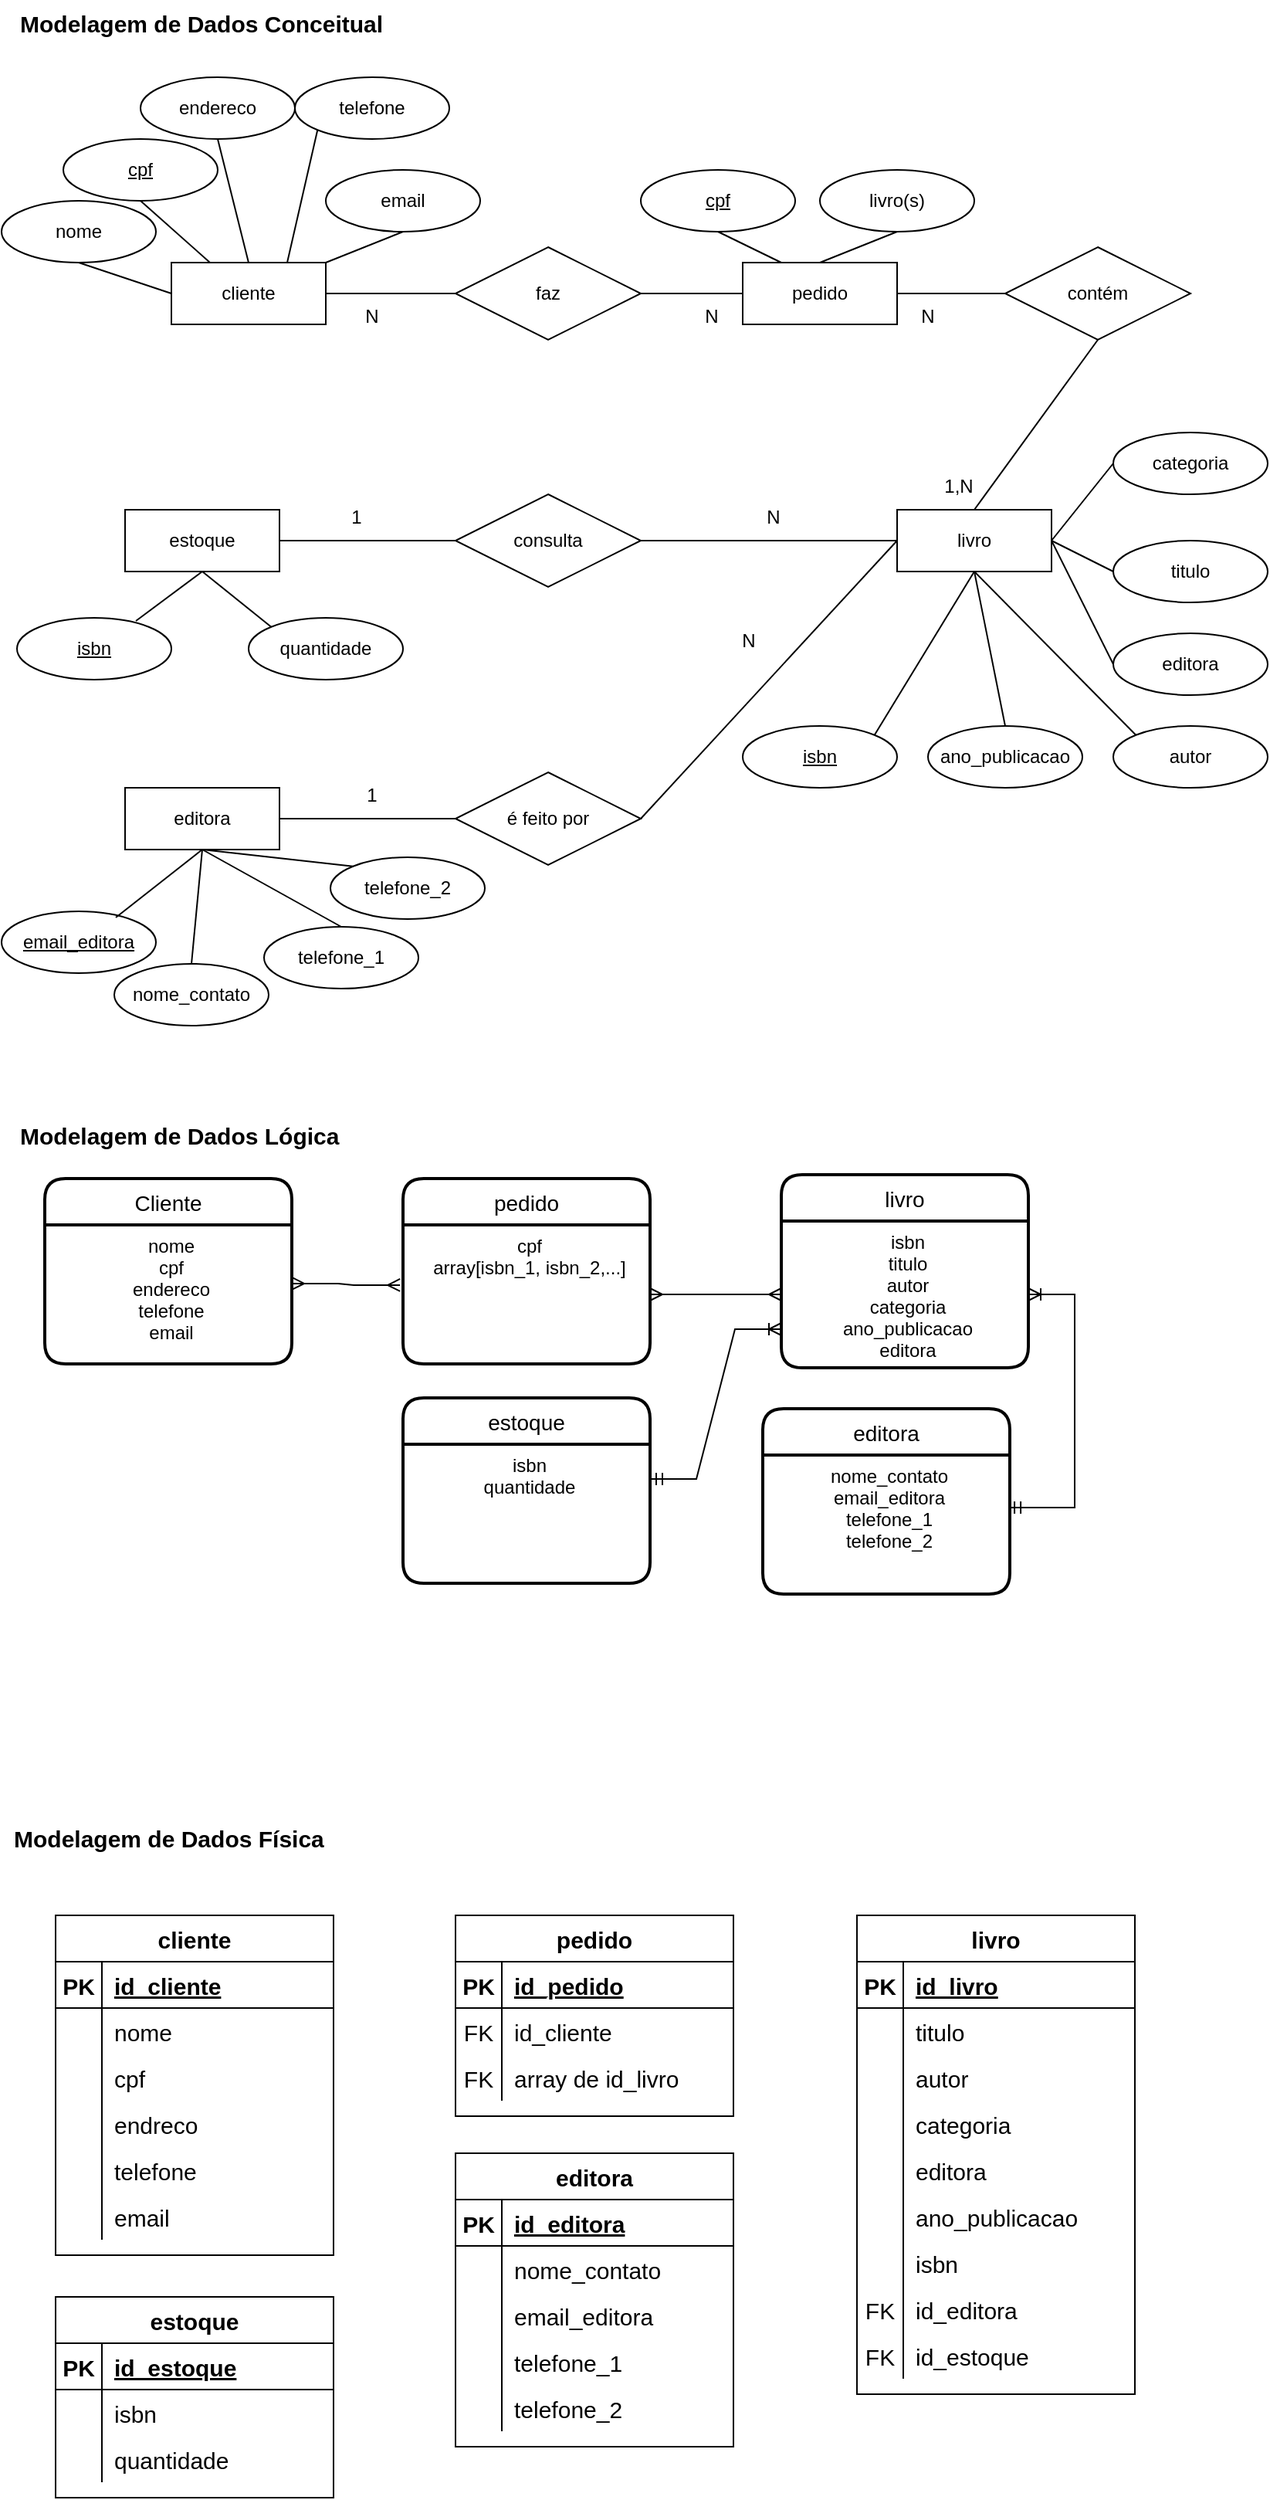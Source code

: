 <mxfile version="16.6.6" type="device"><diagram id="h06bZy61UN-wHUf8Xt-a" name="Page-1"><mxGraphModel dx="868" dy="482" grid="0" gridSize="10" guides="1" tooltips="1" connect="1" arrows="1" fold="1" page="1" pageScale="1" pageWidth="827" pageHeight="1169" math="0" shadow="0"><root><mxCell id="0"/><mxCell id="1" parent="0"/><mxCell id="WU6LB01lOsojj5QHwtBp-1" value="cliente" style="whiteSpace=wrap;html=1;align=center;" vertex="1" parent="1"><mxGeometry x="110" y="180" width="100" height="40" as="geometry"/></mxCell><mxCell id="WU6LB01lOsojj5QHwtBp-2" value="faz" style="shape=rhombus;perimeter=rhombusPerimeter;whiteSpace=wrap;html=1;align=center;" vertex="1" parent="1"><mxGeometry x="294" y="170" width="120" height="60" as="geometry"/></mxCell><mxCell id="WU6LB01lOsojj5QHwtBp-3" value="pedido" style="whiteSpace=wrap;html=1;align=center;" vertex="1" parent="1"><mxGeometry x="480" y="180" width="100" height="40" as="geometry"/></mxCell><mxCell id="WU6LB01lOsojj5QHwtBp-5" value="contém" style="shape=rhombus;perimeter=rhombusPerimeter;whiteSpace=wrap;html=1;align=center;" vertex="1" parent="1"><mxGeometry x="650" y="170" width="120" height="60" as="geometry"/></mxCell><mxCell id="WU6LB01lOsojj5QHwtBp-6" value="livro" style="whiteSpace=wrap;html=1;align=center;" vertex="1" parent="1"><mxGeometry x="580" y="340" width="100" height="40" as="geometry"/></mxCell><mxCell id="WU6LB01lOsojj5QHwtBp-7" value="consulta" style="shape=rhombus;perimeter=rhombusPerimeter;whiteSpace=wrap;html=1;align=center;" vertex="1" parent="1"><mxGeometry x="294" y="330" width="120" height="60" as="geometry"/></mxCell><mxCell id="WU6LB01lOsojj5QHwtBp-8" value="é feito por" style="shape=rhombus;perimeter=rhombusPerimeter;whiteSpace=wrap;html=1;align=center;" vertex="1" parent="1"><mxGeometry x="294" y="510" width="120" height="60" as="geometry"/></mxCell><mxCell id="WU6LB01lOsojj5QHwtBp-9" value="estoque" style="whiteSpace=wrap;html=1;align=center;" vertex="1" parent="1"><mxGeometry x="80" y="340" width="100" height="40" as="geometry"/></mxCell><mxCell id="WU6LB01lOsojj5QHwtBp-10" value="editora" style="whiteSpace=wrap;html=1;align=center;" vertex="1" parent="1"><mxGeometry x="80" y="520" width="100" height="40" as="geometry"/></mxCell><mxCell id="WU6LB01lOsojj5QHwtBp-11" value="" style="endArrow=none;html=1;rounded=0;entryX=0;entryY=0.5;entryDx=0;entryDy=0;exitX=1;exitY=0.5;exitDx=0;exitDy=0;" edge="1" parent="1" source="WU6LB01lOsojj5QHwtBp-1" target="WU6LB01lOsojj5QHwtBp-2"><mxGeometry relative="1" as="geometry"><mxPoint x="190" y="129.5" as="sourcePoint"/><mxPoint x="240" y="130" as="targetPoint"/></mxGeometry></mxCell><mxCell id="WU6LB01lOsojj5QHwtBp-12" value="" style="endArrow=none;html=1;rounded=0;exitX=1;exitY=0.5;exitDx=0;exitDy=0;entryX=0;entryY=0.5;entryDx=0;entryDy=0;" edge="1" parent="1" source="WU6LB01lOsojj5QHwtBp-2" target="WU6LB01lOsojj5QHwtBp-3"><mxGeometry relative="1" as="geometry"><mxPoint x="330" y="250" as="sourcePoint"/><mxPoint x="490" y="250" as="targetPoint"/></mxGeometry></mxCell><mxCell id="WU6LB01lOsojj5QHwtBp-13" value="" style="endArrow=none;html=1;rounded=0;exitX=1;exitY=0.5;exitDx=0;exitDy=0;entryX=0;entryY=0.5;entryDx=0;entryDy=0;" edge="1" parent="1" source="WU6LB01lOsojj5QHwtBp-3" target="WU6LB01lOsojj5QHwtBp-5"><mxGeometry relative="1" as="geometry"><mxPoint x="330" y="250" as="sourcePoint"/><mxPoint x="490" y="250" as="targetPoint"/></mxGeometry></mxCell><mxCell id="WU6LB01lOsojj5QHwtBp-14" value="" style="endArrow=none;html=1;rounded=0;entryX=0.5;entryY=1;entryDx=0;entryDy=0;exitX=0.5;exitY=0;exitDx=0;exitDy=0;" edge="1" parent="1" source="WU6LB01lOsojj5QHwtBp-6" target="WU6LB01lOsojj5QHwtBp-5"><mxGeometry relative="1" as="geometry"><mxPoint x="330" y="250" as="sourcePoint"/><mxPoint x="490" y="250" as="targetPoint"/></mxGeometry></mxCell><mxCell id="WU6LB01lOsojj5QHwtBp-15" value="" style="endArrow=none;html=1;rounded=0;entryX=0;entryY=0.5;entryDx=0;entryDy=0;exitX=1;exitY=0.5;exitDx=0;exitDy=0;" edge="1" parent="1" source="WU6LB01lOsojj5QHwtBp-7" target="WU6LB01lOsojj5QHwtBp-6"><mxGeometry relative="1" as="geometry"><mxPoint x="330" y="250" as="sourcePoint"/><mxPoint x="490" y="250" as="targetPoint"/></mxGeometry></mxCell><mxCell id="WU6LB01lOsojj5QHwtBp-16" value="" style="endArrow=none;html=1;rounded=0;entryX=0;entryY=0.5;entryDx=0;entryDy=0;exitX=1;exitY=0.5;exitDx=0;exitDy=0;" edge="1" parent="1" source="WU6LB01lOsojj5QHwtBp-8" target="WU6LB01lOsojj5QHwtBp-6"><mxGeometry relative="1" as="geometry"><mxPoint x="330" y="250" as="sourcePoint"/><mxPoint x="490" y="250" as="targetPoint"/></mxGeometry></mxCell><mxCell id="WU6LB01lOsojj5QHwtBp-17" value="" style="endArrow=none;html=1;rounded=0;exitX=0;exitY=0.5;exitDx=0;exitDy=0;entryX=1;entryY=0.5;entryDx=0;entryDy=0;" edge="1" parent="1" source="WU6LB01lOsojj5QHwtBp-7" target="WU6LB01lOsojj5QHwtBp-9"><mxGeometry relative="1" as="geometry"><mxPoint x="330" y="450" as="sourcePoint"/><mxPoint x="490" y="450" as="targetPoint"/></mxGeometry></mxCell><mxCell id="WU6LB01lOsojj5QHwtBp-18" value="" style="endArrow=none;html=1;rounded=0;exitX=0;exitY=0.5;exitDx=0;exitDy=0;entryX=1;entryY=0.5;entryDx=0;entryDy=0;" edge="1" parent="1" source="WU6LB01lOsojj5QHwtBp-8" target="WU6LB01lOsojj5QHwtBp-10"><mxGeometry relative="1" as="geometry"><mxPoint x="330" y="450" as="sourcePoint"/><mxPoint x="490" y="450" as="targetPoint"/></mxGeometry></mxCell><mxCell id="WU6LB01lOsojj5QHwtBp-23" value="nome" style="ellipse;whiteSpace=wrap;html=1;align=center;" vertex="1" parent="1"><mxGeometry y="140" width="100" height="40" as="geometry"/></mxCell><mxCell id="WU6LB01lOsojj5QHwtBp-24" value="cpf" style="ellipse;whiteSpace=wrap;html=1;align=center;fontStyle=4;" vertex="1" parent="1"><mxGeometry x="40" y="100" width="100" height="40" as="geometry"/></mxCell><mxCell id="WU6LB01lOsojj5QHwtBp-25" value="endereco" style="ellipse;whiteSpace=wrap;html=1;align=center;" vertex="1" parent="1"><mxGeometry x="90" y="60" width="100" height="40" as="geometry"/></mxCell><mxCell id="WU6LB01lOsojj5QHwtBp-26" value="telefone" style="ellipse;whiteSpace=wrap;html=1;align=center;" vertex="1" parent="1"><mxGeometry x="190" y="60" width="100" height="40" as="geometry"/></mxCell><mxCell id="WU6LB01lOsojj5QHwtBp-27" value="email" style="ellipse;whiteSpace=wrap;html=1;align=center;" vertex="1" parent="1"><mxGeometry x="210" y="120" width="100" height="40" as="geometry"/></mxCell><mxCell id="WU6LB01lOsojj5QHwtBp-28" value="" style="endArrow=none;html=1;rounded=0;exitX=0.5;exitY=1;exitDx=0;exitDy=0;entryX=0;entryY=0.5;entryDx=0;entryDy=0;" edge="1" parent="1" source="WU6LB01lOsojj5QHwtBp-23" target="WU6LB01lOsojj5QHwtBp-1"><mxGeometry relative="1" as="geometry"><mxPoint x="330" y="200" as="sourcePoint"/><mxPoint x="490" y="200" as="targetPoint"/></mxGeometry></mxCell><mxCell id="WU6LB01lOsojj5QHwtBp-29" value="" style="endArrow=none;html=1;rounded=0;exitX=0.5;exitY=1;exitDx=0;exitDy=0;entryX=0.25;entryY=0;entryDx=0;entryDy=0;" edge="1" parent="1" source="WU6LB01lOsojj5QHwtBp-24" target="WU6LB01lOsojj5QHwtBp-1"><mxGeometry relative="1" as="geometry"><mxPoint x="330" y="200" as="sourcePoint"/><mxPoint x="490" y="200" as="targetPoint"/></mxGeometry></mxCell><mxCell id="WU6LB01lOsojj5QHwtBp-30" value="" style="endArrow=none;html=1;rounded=0;exitX=0.5;exitY=1;exitDx=0;exitDy=0;entryX=0.5;entryY=0;entryDx=0;entryDy=0;" edge="1" parent="1" source="WU6LB01lOsojj5QHwtBp-25" target="WU6LB01lOsojj5QHwtBp-1"><mxGeometry relative="1" as="geometry"><mxPoint x="330" y="200" as="sourcePoint"/><mxPoint x="490" y="200" as="targetPoint"/></mxGeometry></mxCell><mxCell id="WU6LB01lOsojj5QHwtBp-31" value="livro(s)" style="ellipse;whiteSpace=wrap;html=1;align=center;" vertex="1" parent="1"><mxGeometry x="530" y="120" width="100" height="40" as="geometry"/></mxCell><mxCell id="WU6LB01lOsojj5QHwtBp-32" value="cpf" style="ellipse;whiteSpace=wrap;html=1;align=center;fontStyle=4;" vertex="1" parent="1"><mxGeometry x="414" y="120" width="100" height="40" as="geometry"/></mxCell><mxCell id="WU6LB01lOsojj5QHwtBp-33" value="" style="endArrow=none;html=1;rounded=0;exitX=0;exitY=1;exitDx=0;exitDy=0;entryX=0.75;entryY=0;entryDx=0;entryDy=0;" edge="1" parent="1" source="WU6LB01lOsojj5QHwtBp-26" target="WU6LB01lOsojj5QHwtBp-1"><mxGeometry relative="1" as="geometry"><mxPoint x="330" y="200" as="sourcePoint"/><mxPoint x="490" y="200" as="targetPoint"/></mxGeometry></mxCell><mxCell id="WU6LB01lOsojj5QHwtBp-34" value="" style="endArrow=none;html=1;rounded=0;exitX=0.5;exitY=1;exitDx=0;exitDy=0;entryX=1;entryY=0;entryDx=0;entryDy=0;" edge="1" parent="1" source="WU6LB01lOsojj5QHwtBp-27" target="WU6LB01lOsojj5QHwtBp-1"><mxGeometry relative="1" as="geometry"><mxPoint x="330" y="200" as="sourcePoint"/><mxPoint x="490" y="200" as="targetPoint"/></mxGeometry></mxCell><mxCell id="WU6LB01lOsojj5QHwtBp-35" value="" style="endArrow=none;html=1;rounded=0;exitX=0.5;exitY=1;exitDx=0;exitDy=0;entryX=0.25;entryY=0;entryDx=0;entryDy=0;" edge="1" parent="1" source="WU6LB01lOsojj5QHwtBp-32" target="WU6LB01lOsojj5QHwtBp-3"><mxGeometry relative="1" as="geometry"><mxPoint x="330" y="200" as="sourcePoint"/><mxPoint x="490" y="200" as="targetPoint"/></mxGeometry></mxCell><mxCell id="WU6LB01lOsojj5QHwtBp-36" value="" style="endArrow=none;html=1;rounded=0;exitX=0.5;exitY=1;exitDx=0;exitDy=0;entryX=0.5;entryY=0;entryDx=0;entryDy=0;" edge="1" parent="1" source="WU6LB01lOsojj5QHwtBp-31" target="WU6LB01lOsojj5QHwtBp-3"><mxGeometry relative="1" as="geometry"><mxPoint x="330" y="200" as="sourcePoint"/><mxPoint x="490" y="200" as="targetPoint"/></mxGeometry></mxCell><mxCell id="WU6LB01lOsojj5QHwtBp-37" value="categoria" style="ellipse;whiteSpace=wrap;html=1;align=center;" vertex="1" parent="1"><mxGeometry x="720" y="290" width="100" height="40" as="geometry"/></mxCell><mxCell id="WU6LB01lOsojj5QHwtBp-38" value="titulo" style="ellipse;whiteSpace=wrap;html=1;align=center;" vertex="1" parent="1"><mxGeometry x="720" y="360" width="100" height="40" as="geometry"/></mxCell><mxCell id="WU6LB01lOsojj5QHwtBp-39" value="editora" style="ellipse;whiteSpace=wrap;html=1;align=center;" vertex="1" parent="1"><mxGeometry x="720" y="420" width="100" height="40" as="geometry"/></mxCell><mxCell id="WU6LB01lOsojj5QHwtBp-41" value="autor" style="ellipse;whiteSpace=wrap;html=1;align=center;" vertex="1" parent="1"><mxGeometry x="720" y="480" width="100" height="40" as="geometry"/></mxCell><mxCell id="WU6LB01lOsojj5QHwtBp-42" value="ano_publicacao" style="ellipse;whiteSpace=wrap;html=1;align=center;" vertex="1" parent="1"><mxGeometry x="600" y="480" width="100" height="40" as="geometry"/></mxCell><mxCell id="WU6LB01lOsojj5QHwtBp-43" value="" style="endArrow=none;html=1;rounded=0;exitX=1;exitY=0.5;exitDx=0;exitDy=0;entryX=0;entryY=0.5;entryDx=0;entryDy=0;" edge="1" parent="1" source="WU6LB01lOsojj5QHwtBp-6" target="WU6LB01lOsojj5QHwtBp-37"><mxGeometry relative="1" as="geometry"><mxPoint x="330" y="460" as="sourcePoint"/><mxPoint x="490" y="460" as="targetPoint"/></mxGeometry></mxCell><mxCell id="WU6LB01lOsojj5QHwtBp-44" value="" style="endArrow=none;html=1;rounded=0;entryX=1;entryY=0.5;entryDx=0;entryDy=0;exitX=0;exitY=0.5;exitDx=0;exitDy=0;" edge="1" parent="1" source="WU6LB01lOsojj5QHwtBp-38" target="WU6LB01lOsojj5QHwtBp-6"><mxGeometry relative="1" as="geometry"><mxPoint x="330" y="460" as="sourcePoint"/><mxPoint x="490" y="460" as="targetPoint"/></mxGeometry></mxCell><mxCell id="WU6LB01lOsojj5QHwtBp-45" value="" style="endArrow=none;html=1;rounded=0;entryX=1;entryY=0.5;entryDx=0;entryDy=0;exitX=0;exitY=0.5;exitDx=0;exitDy=0;" edge="1" parent="1" source="WU6LB01lOsojj5QHwtBp-39" target="WU6LB01lOsojj5QHwtBp-6"><mxGeometry relative="1" as="geometry"><mxPoint x="330" y="460" as="sourcePoint"/><mxPoint x="490" y="460" as="targetPoint"/></mxGeometry></mxCell><mxCell id="WU6LB01lOsojj5QHwtBp-46" value="" style="endArrow=none;html=1;rounded=0;entryX=0.5;entryY=1;entryDx=0;entryDy=0;exitX=0;exitY=0;exitDx=0;exitDy=0;" edge="1" parent="1" source="WU6LB01lOsojj5QHwtBp-41" target="WU6LB01lOsojj5QHwtBp-6"><mxGeometry relative="1" as="geometry"><mxPoint x="330" y="460" as="sourcePoint"/><mxPoint x="490" y="460" as="targetPoint"/></mxGeometry></mxCell><mxCell id="WU6LB01lOsojj5QHwtBp-47" value="" style="endArrow=none;html=1;rounded=0;entryX=0.5;entryY=1;entryDx=0;entryDy=0;exitX=0.5;exitY=0;exitDx=0;exitDy=0;" edge="1" parent="1" source="WU6LB01lOsojj5QHwtBp-42" target="WU6LB01lOsojj5QHwtBp-6"><mxGeometry relative="1" as="geometry"><mxPoint x="330" y="460" as="sourcePoint"/><mxPoint x="490" y="460" as="targetPoint"/></mxGeometry></mxCell><mxCell id="WU6LB01lOsojj5QHwtBp-48" value="" style="endArrow=none;html=1;rounded=0;entryX=0.5;entryY=1;entryDx=0;entryDy=0;exitX=1;exitY=0;exitDx=0;exitDy=0;" edge="1" parent="1" source="WU6LB01lOsojj5QHwtBp-69" target="WU6LB01lOsojj5QHwtBp-6"><mxGeometry relative="1" as="geometry"><mxPoint x="557" y="480" as="sourcePoint"/><mxPoint x="490" y="460" as="targetPoint"/></mxGeometry></mxCell><mxCell id="WU6LB01lOsojj5QHwtBp-49" value="quantidade" style="ellipse;whiteSpace=wrap;html=1;align=center;" vertex="1" parent="1"><mxGeometry x="160" y="410" width="100" height="40" as="geometry"/></mxCell><mxCell id="WU6LB01lOsojj5QHwtBp-50" value="isbn" style="ellipse;whiteSpace=wrap;html=1;align=center;fontStyle=4;" vertex="1" parent="1"><mxGeometry x="10" y="410" width="100" height="40" as="geometry"/></mxCell><mxCell id="WU6LB01lOsojj5QHwtBp-51" value="" style="endArrow=none;html=1;rounded=0;entryX=0.77;entryY=0.05;entryDx=0;entryDy=0;entryPerimeter=0;exitX=0.5;exitY=1;exitDx=0;exitDy=0;" edge="1" parent="1" source="WU6LB01lOsojj5QHwtBp-9" target="WU6LB01lOsojj5QHwtBp-50"><mxGeometry relative="1" as="geometry"><mxPoint x="130" y="390" as="sourcePoint"/><mxPoint x="490" y="460" as="targetPoint"/></mxGeometry></mxCell><mxCell id="WU6LB01lOsojj5QHwtBp-52" value="" style="endArrow=none;html=1;rounded=0;exitX=0.5;exitY=1;exitDx=0;exitDy=0;entryX=0;entryY=0;entryDx=0;entryDy=0;" edge="1" parent="1" source="WU6LB01lOsojj5QHwtBp-9" target="WU6LB01lOsojj5QHwtBp-49"><mxGeometry relative="1" as="geometry"><mxPoint x="330" y="460" as="sourcePoint"/><mxPoint x="490" y="460" as="targetPoint"/></mxGeometry></mxCell><mxCell id="WU6LB01lOsojj5QHwtBp-53" value="telefone_2" style="ellipse;whiteSpace=wrap;html=1;align=center;" vertex="1" parent="1"><mxGeometry x="213" y="565" width="100" height="40" as="geometry"/></mxCell><mxCell id="WU6LB01lOsojj5QHwtBp-54" value="telefone_1" style="ellipse;whiteSpace=wrap;html=1;align=center;" vertex="1" parent="1"><mxGeometry x="170" y="610" width="100" height="40" as="geometry"/></mxCell><mxCell id="WU6LB01lOsojj5QHwtBp-55" value="email_editora" style="ellipse;whiteSpace=wrap;html=1;align=center;fontStyle=4;" vertex="1" parent="1"><mxGeometry y="600" width="100" height="40" as="geometry"/></mxCell><mxCell id="WU6LB01lOsojj5QHwtBp-56" value="" style="endArrow=none;html=1;rounded=0;exitX=0.5;exitY=1;exitDx=0;exitDy=0;entryX=0.74;entryY=0.1;entryDx=0;entryDy=0;entryPerimeter=0;" edge="1" parent="1" source="WU6LB01lOsojj5QHwtBp-10" target="WU6LB01lOsojj5QHwtBp-55"><mxGeometry relative="1" as="geometry"><mxPoint x="130" y="570" as="sourcePoint"/><mxPoint x="490" y="460" as="targetPoint"/></mxGeometry></mxCell><mxCell id="WU6LB01lOsojj5QHwtBp-57" value="" style="endArrow=none;html=1;rounded=0;exitX=0.5;exitY=1;exitDx=0;exitDy=0;entryX=0.5;entryY=0;entryDx=0;entryDy=0;" edge="1" parent="1" source="WU6LB01lOsojj5QHwtBp-10" target="WU6LB01lOsojj5QHwtBp-54"><mxGeometry relative="1" as="geometry"><mxPoint x="330" y="460" as="sourcePoint"/><mxPoint x="490" y="460" as="targetPoint"/></mxGeometry></mxCell><mxCell id="WU6LB01lOsojj5QHwtBp-58" value="" style="endArrow=none;html=1;rounded=0;exitX=0.5;exitY=1;exitDx=0;exitDy=0;entryX=0;entryY=0;entryDx=0;entryDy=0;" edge="1" parent="1" source="WU6LB01lOsojj5QHwtBp-10" target="WU6LB01lOsojj5QHwtBp-53"><mxGeometry relative="1" as="geometry"><mxPoint x="330" y="460" as="sourcePoint"/><mxPoint x="490" y="460" as="targetPoint"/></mxGeometry></mxCell><mxCell id="WU6LB01lOsojj5QHwtBp-63" value="N" style="text;html=1;strokeColor=none;fillColor=none;align=center;verticalAlign=middle;whiteSpace=wrap;rounded=0;" vertex="1" parent="1"><mxGeometry x="210" y="200" width="60" height="30" as="geometry"/></mxCell><mxCell id="WU6LB01lOsojj5QHwtBp-65" value="N" style="text;html=1;strokeColor=none;fillColor=none;align=center;verticalAlign=middle;whiteSpace=wrap;rounded=0;" vertex="1" parent="1"><mxGeometry x="430" y="200" width="60" height="30" as="geometry"/></mxCell><mxCell id="WU6LB01lOsojj5QHwtBp-66" value="N" style="text;html=1;strokeColor=none;fillColor=none;align=center;verticalAlign=middle;whiteSpace=wrap;rounded=0;" vertex="1" parent="1"><mxGeometry x="570" y="200" width="60" height="30" as="geometry"/></mxCell><mxCell id="WU6LB01lOsojj5QHwtBp-68" value="1,N" style="text;html=1;strokeColor=none;fillColor=none;align=center;verticalAlign=middle;whiteSpace=wrap;rounded=0;" vertex="1" parent="1"><mxGeometry x="590" y="310" width="60" height="30" as="geometry"/></mxCell><mxCell id="WU6LB01lOsojj5QHwtBp-69" value="isbn" style="ellipse;whiteSpace=wrap;html=1;align=center;fontStyle=4;" vertex="1" parent="1"><mxGeometry x="480" y="480" width="100" height="40" as="geometry"/></mxCell><mxCell id="WU6LB01lOsojj5QHwtBp-70" value="N" style="text;html=1;strokeColor=none;fillColor=none;align=center;verticalAlign=middle;whiteSpace=wrap;rounded=0;" vertex="1" parent="1"><mxGeometry x="470" y="330" width="60" height="30" as="geometry"/></mxCell><mxCell id="WU6LB01lOsojj5QHwtBp-71" value="1" style="text;html=1;strokeColor=none;fillColor=none;align=center;verticalAlign=middle;whiteSpace=wrap;rounded=0;" vertex="1" parent="1"><mxGeometry x="200" y="330" width="60" height="30" as="geometry"/></mxCell><mxCell id="WU6LB01lOsojj5QHwtBp-72" value="N" style="text;html=1;strokeColor=none;fillColor=none;align=center;verticalAlign=middle;whiteSpace=wrap;rounded=0;" vertex="1" parent="1"><mxGeometry x="454" y="410" width="60" height="30" as="geometry"/></mxCell><mxCell id="WU6LB01lOsojj5QHwtBp-73" value="1" style="text;html=1;strokeColor=none;fillColor=none;align=center;verticalAlign=middle;whiteSpace=wrap;rounded=0;" vertex="1" parent="1"><mxGeometry x="210" y="510" width="60" height="30" as="geometry"/></mxCell><mxCell id="WU6LB01lOsojj5QHwtBp-74" value="Modelagem de Dados Conceitual" style="text;html=1;strokeColor=none;fillColor=none;align=left;verticalAlign=middle;whiteSpace=wrap;rounded=0;fontStyle=1;fontSize=15;" vertex="1" parent="1"><mxGeometry x="10" y="10" width="390" height="30" as="geometry"/></mxCell><mxCell id="WU6LB01lOsojj5QHwtBp-75" value="nome_contato" style="ellipse;whiteSpace=wrap;html=1;align=center;fontSize=12;" vertex="1" parent="1"><mxGeometry x="73" y="634" width="100" height="40" as="geometry"/></mxCell><mxCell id="WU6LB01lOsojj5QHwtBp-76" value="" style="endArrow=none;html=1;rounded=0;fontSize=12;exitX=0.5;exitY=0;exitDx=0;exitDy=0;entryX=0.5;entryY=1;entryDx=0;entryDy=0;" edge="1" parent="1" source="WU6LB01lOsojj5QHwtBp-75" target="WU6LB01lOsojj5QHwtBp-10"><mxGeometry relative="1" as="geometry"><mxPoint x="330" y="560" as="sourcePoint"/><mxPoint x="490" y="560" as="targetPoint"/></mxGeometry></mxCell><mxCell id="WU6LB01lOsojj5QHwtBp-77" value="Modelagem de Dados Lógica" style="text;html=1;strokeColor=none;fillColor=none;align=left;verticalAlign=middle;whiteSpace=wrap;rounded=0;fontSize=15;fontStyle=1" vertex="1" parent="1"><mxGeometry x="10" y="730" width="320" height="30" as="geometry"/></mxCell><mxCell id="WU6LB01lOsojj5QHwtBp-78" value="Cliente" style="swimlane;childLayout=stackLayout;horizontal=1;startSize=30;horizontalStack=0;rounded=1;fontSize=14;fontStyle=0;strokeWidth=2;resizeParent=0;resizeLast=1;shadow=0;dashed=0;align=center;" vertex="1" parent="1"><mxGeometry x="28" y="773" width="160" height="120" as="geometry"/></mxCell><mxCell id="WU6LB01lOsojj5QHwtBp-79" value="nome&#10;cpf&#10;endereco&#10;telefone&#10;email" style="align=center;strokeColor=none;fillColor=none;spacingLeft=4;fontSize=12;verticalAlign=top;resizable=0;rotatable=0;part=1;fontStyle=0" vertex="1" parent="WU6LB01lOsojj5QHwtBp-78"><mxGeometry y="30" width="160" height="90" as="geometry"/></mxCell><mxCell id="WU6LB01lOsojj5QHwtBp-80" value="pedido" style="swimlane;childLayout=stackLayout;horizontal=1;startSize=30;horizontalStack=0;rounded=1;fontSize=14;fontStyle=0;strokeWidth=2;resizeParent=0;resizeLast=1;shadow=0;dashed=0;align=center;" vertex="1" parent="1"><mxGeometry x="260" y="773" width="160" height="120" as="geometry"/></mxCell><mxCell id="WU6LB01lOsojj5QHwtBp-81" value="cpf&#10;array[isbn_1, isbn_2,...]" style="align=center;strokeColor=none;fillColor=none;spacingLeft=4;fontSize=12;verticalAlign=top;resizable=0;rotatable=0;part=1;" vertex="1" parent="WU6LB01lOsojj5QHwtBp-80"><mxGeometry y="30" width="160" height="90" as="geometry"/></mxCell><mxCell id="WU6LB01lOsojj5QHwtBp-82" value="livro" style="swimlane;childLayout=stackLayout;horizontal=1;startSize=30;horizontalStack=0;rounded=1;fontSize=14;fontStyle=0;strokeWidth=2;resizeParent=0;resizeLast=1;shadow=0;dashed=0;align=center;" vertex="1" parent="1"><mxGeometry x="505" y="770.5" width="160" height="125" as="geometry"/></mxCell><mxCell id="WU6LB01lOsojj5QHwtBp-83" value="isbn&#10;titulo&#10;autor&#10;categoria&#10;ano_publicacao&#10;editora" style="align=center;strokeColor=none;fillColor=none;spacingLeft=4;fontSize=12;verticalAlign=top;resizable=0;rotatable=0;part=1;" vertex="1" parent="WU6LB01lOsojj5QHwtBp-82"><mxGeometry y="30" width="160" height="95" as="geometry"/></mxCell><mxCell id="WU6LB01lOsojj5QHwtBp-90" value="" style="edgeStyle=entityRelationEdgeStyle;fontSize=12;html=1;endArrow=ERoneToMany;startArrow=ERmandOne;rounded=0;exitX=1;exitY=0.25;exitDx=0;exitDy=0;" edge="1" parent="WU6LB01lOsojj5QHwtBp-82" source="WU6LB01lOsojj5QHwtBp-85"><mxGeometry width="100" height="100" relative="1" as="geometry"><mxPoint x="-100" y="190" as="sourcePoint"/><mxPoint y="100" as="targetPoint"/></mxGeometry></mxCell><mxCell id="WU6LB01lOsojj5QHwtBp-84" value="estoque" style="swimlane;childLayout=stackLayout;horizontal=1;startSize=30;horizontalStack=0;rounded=1;fontSize=14;fontStyle=0;strokeWidth=2;resizeParent=0;resizeLast=1;shadow=0;dashed=0;align=center;" vertex="1" parent="1"><mxGeometry x="260" y="915" width="160" height="120" as="geometry"/></mxCell><mxCell id="WU6LB01lOsojj5QHwtBp-85" value="isbn&#10;quantidade" style="align=center;strokeColor=none;fillColor=none;spacingLeft=4;fontSize=12;verticalAlign=top;resizable=0;rotatable=0;part=1;" vertex="1" parent="WU6LB01lOsojj5QHwtBp-84"><mxGeometry y="30" width="160" height="90" as="geometry"/></mxCell><mxCell id="WU6LB01lOsojj5QHwtBp-86" value="editora" style="swimlane;childLayout=stackLayout;horizontal=1;startSize=30;horizontalStack=0;rounded=1;fontSize=14;fontStyle=0;strokeWidth=2;resizeParent=0;resizeLast=1;shadow=0;dashed=0;align=center;" vertex="1" parent="1"><mxGeometry x="493" y="922" width="160" height="120" as="geometry"/></mxCell><mxCell id="WU6LB01lOsojj5QHwtBp-87" value="nome_contato&#10;email_editora&#10;telefone_1&#10;telefone_2" style="align=center;strokeColor=none;fillColor=none;spacingLeft=4;fontSize=12;verticalAlign=top;resizable=0;rotatable=0;part=1;" vertex="1" parent="WU6LB01lOsojj5QHwtBp-86"><mxGeometry y="30" width="160" height="90" as="geometry"/></mxCell><mxCell id="WU6LB01lOsojj5QHwtBp-88" value="" style="edgeStyle=entityRelationEdgeStyle;fontSize=12;html=1;endArrow=ERmany;startArrow=ERmany;rounded=0;exitX=1;exitY=0.422;exitDx=0;exitDy=0;exitPerimeter=0;entryX=-0.012;entryY=0.433;entryDx=0;entryDy=0;entryPerimeter=0;" edge="1" parent="1" source="WU6LB01lOsojj5QHwtBp-79" target="WU6LB01lOsojj5QHwtBp-81"><mxGeometry width="100" height="100" relative="1" as="geometry"><mxPoint x="360" y="1100" as="sourcePoint"/><mxPoint x="460" y="1000" as="targetPoint"/></mxGeometry></mxCell><mxCell id="WU6LB01lOsojj5QHwtBp-89" value="" style="edgeStyle=entityRelationEdgeStyle;fontSize=12;html=1;endArrow=ERmany;startArrow=ERmany;rounded=0;entryX=0;entryY=0.5;entryDx=0;entryDy=0;exitX=1;exitY=0.5;exitDx=0;exitDy=0;" edge="1" parent="1" source="WU6LB01lOsojj5QHwtBp-81" target="WU6LB01lOsojj5QHwtBp-83"><mxGeometry width="100" height="100" relative="1" as="geometry"><mxPoint x="360" y="900" as="sourcePoint"/><mxPoint x="460" y="800" as="targetPoint"/></mxGeometry></mxCell><mxCell id="WU6LB01lOsojj5QHwtBp-92" value="" style="edgeStyle=entityRelationEdgeStyle;fontSize=12;html=1;endArrow=ERoneToMany;startArrow=ERmandOne;rounded=0;exitX=0.994;exitY=0.378;exitDx=0;exitDy=0;exitPerimeter=0;" edge="1" parent="1" source="WU6LB01lOsojj5QHwtBp-87" target="WU6LB01lOsojj5QHwtBp-83"><mxGeometry width="100" height="100" relative="1" as="geometry"><mxPoint x="780" y="1050" as="sourcePoint"/><mxPoint x="740" y="880" as="targetPoint"/></mxGeometry></mxCell><mxCell id="WU6LB01lOsojj5QHwtBp-93" value="Modelagem de Dados Física" style="text;html=1;strokeColor=none;fillColor=none;align=left;verticalAlign=middle;whiteSpace=wrap;rounded=0;fontSize=15;fontStyle=1" vertex="1" parent="1"><mxGeometry x="6" y="1185" width="299" height="30" as="geometry"/></mxCell><mxCell id="WU6LB01lOsojj5QHwtBp-94" value="cliente" style="shape=table;startSize=30;container=1;collapsible=1;childLayout=tableLayout;fixedRows=1;rowLines=0;fontStyle=1;align=center;resizeLast=1;fontSize=15;" vertex="1" parent="1"><mxGeometry x="35" y="1250" width="180" height="220" as="geometry"/></mxCell><mxCell id="WU6LB01lOsojj5QHwtBp-95" value="" style="shape=tableRow;horizontal=0;startSize=0;swimlaneHead=0;swimlaneBody=0;fillColor=none;collapsible=0;dropTarget=0;points=[[0,0.5],[1,0.5]];portConstraint=eastwest;top=0;left=0;right=0;bottom=1;fontSize=15;" vertex="1" parent="WU6LB01lOsojj5QHwtBp-94"><mxGeometry y="30" width="180" height="30" as="geometry"/></mxCell><mxCell id="WU6LB01lOsojj5QHwtBp-96" value="PK" style="shape=partialRectangle;connectable=0;fillColor=none;top=0;left=0;bottom=0;right=0;fontStyle=1;overflow=hidden;fontSize=15;" vertex="1" parent="WU6LB01lOsojj5QHwtBp-95"><mxGeometry width="30" height="30" as="geometry"><mxRectangle width="30" height="30" as="alternateBounds"/></mxGeometry></mxCell><mxCell id="WU6LB01lOsojj5QHwtBp-97" value="id_cliente" style="shape=partialRectangle;connectable=0;fillColor=none;top=0;left=0;bottom=0;right=0;align=left;spacingLeft=6;fontStyle=5;overflow=hidden;fontSize=15;" vertex="1" parent="WU6LB01lOsojj5QHwtBp-95"><mxGeometry x="30" width="150" height="30" as="geometry"><mxRectangle width="150" height="30" as="alternateBounds"/></mxGeometry></mxCell><mxCell id="WU6LB01lOsojj5QHwtBp-98" value="" style="shape=tableRow;horizontal=0;startSize=0;swimlaneHead=0;swimlaneBody=0;fillColor=none;collapsible=0;dropTarget=0;points=[[0,0.5],[1,0.5]];portConstraint=eastwest;top=0;left=0;right=0;bottom=0;fontSize=15;" vertex="1" parent="WU6LB01lOsojj5QHwtBp-94"><mxGeometry y="60" width="180" height="30" as="geometry"/></mxCell><mxCell id="WU6LB01lOsojj5QHwtBp-99" value="" style="shape=partialRectangle;connectable=0;fillColor=none;top=0;left=0;bottom=0;right=0;editable=1;overflow=hidden;fontSize=15;" vertex="1" parent="WU6LB01lOsojj5QHwtBp-98"><mxGeometry width="30" height="30" as="geometry"><mxRectangle width="30" height="30" as="alternateBounds"/></mxGeometry></mxCell><mxCell id="WU6LB01lOsojj5QHwtBp-100" value="nome" style="shape=partialRectangle;connectable=0;fillColor=none;top=0;left=0;bottom=0;right=0;align=left;spacingLeft=6;overflow=hidden;fontSize=15;" vertex="1" parent="WU6LB01lOsojj5QHwtBp-98"><mxGeometry x="30" width="150" height="30" as="geometry"><mxRectangle width="150" height="30" as="alternateBounds"/></mxGeometry></mxCell><mxCell id="WU6LB01lOsojj5QHwtBp-101" value="" style="shape=tableRow;horizontal=0;startSize=0;swimlaneHead=0;swimlaneBody=0;fillColor=none;collapsible=0;dropTarget=0;points=[[0,0.5],[1,0.5]];portConstraint=eastwest;top=0;left=0;right=0;bottom=0;fontSize=15;" vertex="1" parent="WU6LB01lOsojj5QHwtBp-94"><mxGeometry y="90" width="180" height="30" as="geometry"/></mxCell><mxCell id="WU6LB01lOsojj5QHwtBp-102" value="" style="shape=partialRectangle;connectable=0;fillColor=none;top=0;left=0;bottom=0;right=0;editable=1;overflow=hidden;fontSize=15;" vertex="1" parent="WU6LB01lOsojj5QHwtBp-101"><mxGeometry width="30" height="30" as="geometry"><mxRectangle width="30" height="30" as="alternateBounds"/></mxGeometry></mxCell><mxCell id="WU6LB01lOsojj5QHwtBp-103" value="cpf" style="shape=partialRectangle;connectable=0;fillColor=none;top=0;left=0;bottom=0;right=0;align=left;spacingLeft=6;overflow=hidden;fontSize=15;" vertex="1" parent="WU6LB01lOsojj5QHwtBp-101"><mxGeometry x="30" width="150" height="30" as="geometry"><mxRectangle width="150" height="30" as="alternateBounds"/></mxGeometry></mxCell><mxCell id="WU6LB01lOsojj5QHwtBp-104" value="" style="shape=tableRow;horizontal=0;startSize=0;swimlaneHead=0;swimlaneBody=0;fillColor=none;collapsible=0;dropTarget=0;points=[[0,0.5],[1,0.5]];portConstraint=eastwest;top=0;left=0;right=0;bottom=0;fontSize=15;" vertex="1" parent="WU6LB01lOsojj5QHwtBp-94"><mxGeometry y="120" width="180" height="30" as="geometry"/></mxCell><mxCell id="WU6LB01lOsojj5QHwtBp-105" value="" style="shape=partialRectangle;connectable=0;fillColor=none;top=0;left=0;bottom=0;right=0;editable=1;overflow=hidden;fontSize=15;" vertex="1" parent="WU6LB01lOsojj5QHwtBp-104"><mxGeometry width="30" height="30" as="geometry"><mxRectangle width="30" height="30" as="alternateBounds"/></mxGeometry></mxCell><mxCell id="WU6LB01lOsojj5QHwtBp-106" value="endreco" style="shape=partialRectangle;connectable=0;fillColor=none;top=0;left=0;bottom=0;right=0;align=left;spacingLeft=6;overflow=hidden;fontSize=15;" vertex="1" parent="WU6LB01lOsojj5QHwtBp-104"><mxGeometry x="30" width="150" height="30" as="geometry"><mxRectangle width="150" height="30" as="alternateBounds"/></mxGeometry></mxCell><mxCell id="WU6LB01lOsojj5QHwtBp-159" style="shape=tableRow;horizontal=0;startSize=0;swimlaneHead=0;swimlaneBody=0;fillColor=none;collapsible=0;dropTarget=0;points=[[0,0.5],[1,0.5]];portConstraint=eastwest;top=0;left=0;right=0;bottom=0;fontSize=15;" vertex="1" parent="WU6LB01lOsojj5QHwtBp-94"><mxGeometry y="150" width="180" height="30" as="geometry"/></mxCell><mxCell id="WU6LB01lOsojj5QHwtBp-160" style="shape=partialRectangle;connectable=0;fillColor=none;top=0;left=0;bottom=0;right=0;editable=1;overflow=hidden;fontSize=15;" vertex="1" parent="WU6LB01lOsojj5QHwtBp-159"><mxGeometry width="30" height="30" as="geometry"><mxRectangle width="30" height="30" as="alternateBounds"/></mxGeometry></mxCell><mxCell id="WU6LB01lOsojj5QHwtBp-161" value="telefone" style="shape=partialRectangle;connectable=0;fillColor=none;top=0;left=0;bottom=0;right=0;align=left;spacingLeft=6;overflow=hidden;fontSize=15;" vertex="1" parent="WU6LB01lOsojj5QHwtBp-159"><mxGeometry x="30" width="150" height="30" as="geometry"><mxRectangle width="150" height="30" as="alternateBounds"/></mxGeometry></mxCell><mxCell id="WU6LB01lOsojj5QHwtBp-162" style="shape=tableRow;horizontal=0;startSize=0;swimlaneHead=0;swimlaneBody=0;fillColor=none;collapsible=0;dropTarget=0;points=[[0,0.5],[1,0.5]];portConstraint=eastwest;top=0;left=0;right=0;bottom=0;fontSize=15;" vertex="1" parent="WU6LB01lOsojj5QHwtBp-94"><mxGeometry y="180" width="180" height="30" as="geometry"/></mxCell><mxCell id="WU6LB01lOsojj5QHwtBp-163" style="shape=partialRectangle;connectable=0;fillColor=none;top=0;left=0;bottom=0;right=0;editable=1;overflow=hidden;fontSize=15;" vertex="1" parent="WU6LB01lOsojj5QHwtBp-162"><mxGeometry width="30" height="30" as="geometry"><mxRectangle width="30" height="30" as="alternateBounds"/></mxGeometry></mxCell><mxCell id="WU6LB01lOsojj5QHwtBp-164" value="email" style="shape=partialRectangle;connectable=0;fillColor=none;top=0;left=0;bottom=0;right=0;align=left;spacingLeft=6;overflow=hidden;fontSize=15;" vertex="1" parent="WU6LB01lOsojj5QHwtBp-162"><mxGeometry x="30" width="150" height="30" as="geometry"><mxRectangle width="150" height="30" as="alternateBounds"/></mxGeometry></mxCell><mxCell id="WU6LB01lOsojj5QHwtBp-107" value="pedido" style="shape=table;startSize=30;container=1;collapsible=1;childLayout=tableLayout;fixedRows=1;rowLines=0;fontStyle=1;align=center;resizeLast=1;fontSize=15;" vertex="1" parent="1"><mxGeometry x="294" y="1250" width="180" height="130" as="geometry"/></mxCell><mxCell id="WU6LB01lOsojj5QHwtBp-108" value="" style="shape=tableRow;horizontal=0;startSize=0;swimlaneHead=0;swimlaneBody=0;fillColor=none;collapsible=0;dropTarget=0;points=[[0,0.5],[1,0.5]];portConstraint=eastwest;top=0;left=0;right=0;bottom=1;fontSize=15;" vertex="1" parent="WU6LB01lOsojj5QHwtBp-107"><mxGeometry y="30" width="180" height="30" as="geometry"/></mxCell><mxCell id="WU6LB01lOsojj5QHwtBp-109" value="PK" style="shape=partialRectangle;connectable=0;fillColor=none;top=0;left=0;bottom=0;right=0;fontStyle=1;overflow=hidden;fontSize=15;" vertex="1" parent="WU6LB01lOsojj5QHwtBp-108"><mxGeometry width="30" height="30" as="geometry"><mxRectangle width="30" height="30" as="alternateBounds"/></mxGeometry></mxCell><mxCell id="WU6LB01lOsojj5QHwtBp-110" value="id_pedido" style="shape=partialRectangle;connectable=0;fillColor=none;top=0;left=0;bottom=0;right=0;align=left;spacingLeft=6;fontStyle=5;overflow=hidden;fontSize=15;" vertex="1" parent="WU6LB01lOsojj5QHwtBp-108"><mxGeometry x="30" width="150" height="30" as="geometry"><mxRectangle width="150" height="30" as="alternateBounds"/></mxGeometry></mxCell><mxCell id="WU6LB01lOsojj5QHwtBp-111" value="" style="shape=tableRow;horizontal=0;startSize=0;swimlaneHead=0;swimlaneBody=0;fillColor=none;collapsible=0;dropTarget=0;points=[[0,0.5],[1,0.5]];portConstraint=eastwest;top=0;left=0;right=0;bottom=0;fontSize=15;" vertex="1" parent="WU6LB01lOsojj5QHwtBp-107"><mxGeometry y="60" width="180" height="30" as="geometry"/></mxCell><mxCell id="WU6LB01lOsojj5QHwtBp-112" value="FK" style="shape=partialRectangle;connectable=0;fillColor=none;top=0;left=0;bottom=0;right=0;editable=1;overflow=hidden;fontSize=15;" vertex="1" parent="WU6LB01lOsojj5QHwtBp-111"><mxGeometry width="30" height="30" as="geometry"><mxRectangle width="30" height="30" as="alternateBounds"/></mxGeometry></mxCell><mxCell id="WU6LB01lOsojj5QHwtBp-113" value="id_cliente" style="shape=partialRectangle;connectable=0;fillColor=none;top=0;left=0;bottom=0;right=0;align=left;spacingLeft=6;overflow=hidden;fontSize=15;" vertex="1" parent="WU6LB01lOsojj5QHwtBp-111"><mxGeometry x="30" width="150" height="30" as="geometry"><mxRectangle width="150" height="30" as="alternateBounds"/></mxGeometry></mxCell><mxCell id="WU6LB01lOsojj5QHwtBp-114" value="" style="shape=tableRow;horizontal=0;startSize=0;swimlaneHead=0;swimlaneBody=0;fillColor=none;collapsible=0;dropTarget=0;points=[[0,0.5],[1,0.5]];portConstraint=eastwest;top=0;left=0;right=0;bottom=0;fontSize=15;" vertex="1" parent="WU6LB01lOsojj5QHwtBp-107"><mxGeometry y="90" width="180" height="30" as="geometry"/></mxCell><mxCell id="WU6LB01lOsojj5QHwtBp-115" value="FK" style="shape=partialRectangle;connectable=0;fillColor=none;top=0;left=0;bottom=0;right=0;editable=1;overflow=hidden;fontSize=15;" vertex="1" parent="WU6LB01lOsojj5QHwtBp-114"><mxGeometry width="30" height="30" as="geometry"><mxRectangle width="30" height="30" as="alternateBounds"/></mxGeometry></mxCell><mxCell id="WU6LB01lOsojj5QHwtBp-116" value="array de id_livro" style="shape=partialRectangle;connectable=0;fillColor=none;top=0;left=0;bottom=0;right=0;align=left;spacingLeft=6;overflow=hidden;fontSize=15;" vertex="1" parent="WU6LB01lOsojj5QHwtBp-114"><mxGeometry x="30" width="150" height="30" as="geometry"><mxRectangle width="150" height="30" as="alternateBounds"/></mxGeometry></mxCell><mxCell id="WU6LB01lOsojj5QHwtBp-120" value="livro" style="shape=table;startSize=30;container=1;collapsible=1;childLayout=tableLayout;fixedRows=1;rowLines=0;fontStyle=1;align=center;resizeLast=1;fontSize=15;" vertex="1" parent="1"><mxGeometry x="554" y="1250" width="180" height="310" as="geometry"/></mxCell><mxCell id="WU6LB01lOsojj5QHwtBp-121" value="" style="shape=tableRow;horizontal=0;startSize=0;swimlaneHead=0;swimlaneBody=0;fillColor=none;collapsible=0;dropTarget=0;points=[[0,0.5],[1,0.5]];portConstraint=eastwest;top=0;left=0;right=0;bottom=1;fontSize=15;" vertex="1" parent="WU6LB01lOsojj5QHwtBp-120"><mxGeometry y="30" width="180" height="30" as="geometry"/></mxCell><mxCell id="WU6LB01lOsojj5QHwtBp-122" value="PK" style="shape=partialRectangle;connectable=0;fillColor=none;top=0;left=0;bottom=0;right=0;fontStyle=1;overflow=hidden;fontSize=15;" vertex="1" parent="WU6LB01lOsojj5QHwtBp-121"><mxGeometry width="30" height="30" as="geometry"><mxRectangle width="30" height="30" as="alternateBounds"/></mxGeometry></mxCell><mxCell id="WU6LB01lOsojj5QHwtBp-123" value="id_livro" style="shape=partialRectangle;connectable=0;fillColor=none;top=0;left=0;bottom=0;right=0;align=left;spacingLeft=6;fontStyle=5;overflow=hidden;fontSize=15;" vertex="1" parent="WU6LB01lOsojj5QHwtBp-121"><mxGeometry x="30" width="150" height="30" as="geometry"><mxRectangle width="150" height="30" as="alternateBounds"/></mxGeometry></mxCell><mxCell id="WU6LB01lOsojj5QHwtBp-124" value="" style="shape=tableRow;horizontal=0;startSize=0;swimlaneHead=0;swimlaneBody=0;fillColor=none;collapsible=0;dropTarget=0;points=[[0,0.5],[1,0.5]];portConstraint=eastwest;top=0;left=0;right=0;bottom=0;fontSize=15;" vertex="1" parent="WU6LB01lOsojj5QHwtBp-120"><mxGeometry y="60" width="180" height="30" as="geometry"/></mxCell><mxCell id="WU6LB01lOsojj5QHwtBp-125" value="" style="shape=partialRectangle;connectable=0;fillColor=none;top=0;left=0;bottom=0;right=0;editable=1;overflow=hidden;fontSize=15;" vertex="1" parent="WU6LB01lOsojj5QHwtBp-124"><mxGeometry width="30" height="30" as="geometry"><mxRectangle width="30" height="30" as="alternateBounds"/></mxGeometry></mxCell><mxCell id="WU6LB01lOsojj5QHwtBp-126" value="titulo" style="shape=partialRectangle;connectable=0;fillColor=none;top=0;left=0;bottom=0;right=0;align=left;spacingLeft=6;overflow=hidden;fontSize=15;" vertex="1" parent="WU6LB01lOsojj5QHwtBp-124"><mxGeometry x="30" width="150" height="30" as="geometry"><mxRectangle width="150" height="30" as="alternateBounds"/></mxGeometry></mxCell><mxCell id="WU6LB01lOsojj5QHwtBp-127" value="" style="shape=tableRow;horizontal=0;startSize=0;swimlaneHead=0;swimlaneBody=0;fillColor=none;collapsible=0;dropTarget=0;points=[[0,0.5],[1,0.5]];portConstraint=eastwest;top=0;left=0;right=0;bottom=0;fontSize=15;" vertex="1" parent="WU6LB01lOsojj5QHwtBp-120"><mxGeometry y="90" width="180" height="30" as="geometry"/></mxCell><mxCell id="WU6LB01lOsojj5QHwtBp-128" value="" style="shape=partialRectangle;connectable=0;fillColor=none;top=0;left=0;bottom=0;right=0;editable=1;overflow=hidden;fontSize=15;" vertex="1" parent="WU6LB01lOsojj5QHwtBp-127"><mxGeometry width="30" height="30" as="geometry"><mxRectangle width="30" height="30" as="alternateBounds"/></mxGeometry></mxCell><mxCell id="WU6LB01lOsojj5QHwtBp-129" value="autor" style="shape=partialRectangle;connectable=0;fillColor=none;top=0;left=0;bottom=0;right=0;align=left;spacingLeft=6;overflow=hidden;fontSize=15;" vertex="1" parent="WU6LB01lOsojj5QHwtBp-127"><mxGeometry x="30" width="150" height="30" as="geometry"><mxRectangle width="150" height="30" as="alternateBounds"/></mxGeometry></mxCell><mxCell id="WU6LB01lOsojj5QHwtBp-130" value="" style="shape=tableRow;horizontal=0;startSize=0;swimlaneHead=0;swimlaneBody=0;fillColor=none;collapsible=0;dropTarget=0;points=[[0,0.5],[1,0.5]];portConstraint=eastwest;top=0;left=0;right=0;bottom=0;fontSize=15;" vertex="1" parent="WU6LB01lOsojj5QHwtBp-120"><mxGeometry y="120" width="180" height="30" as="geometry"/></mxCell><mxCell id="WU6LB01lOsojj5QHwtBp-131" value="" style="shape=partialRectangle;connectable=0;fillColor=none;top=0;left=0;bottom=0;right=0;editable=1;overflow=hidden;fontSize=15;" vertex="1" parent="WU6LB01lOsojj5QHwtBp-130"><mxGeometry width="30" height="30" as="geometry"><mxRectangle width="30" height="30" as="alternateBounds"/></mxGeometry></mxCell><mxCell id="WU6LB01lOsojj5QHwtBp-132" value="categoria" style="shape=partialRectangle;connectable=0;fillColor=none;top=0;left=0;bottom=0;right=0;align=left;spacingLeft=6;overflow=hidden;fontSize=15;" vertex="1" parent="WU6LB01lOsojj5QHwtBp-130"><mxGeometry x="30" width="150" height="30" as="geometry"><mxRectangle width="150" height="30" as="alternateBounds"/></mxGeometry></mxCell><mxCell id="WU6LB01lOsojj5QHwtBp-165" style="shape=tableRow;horizontal=0;startSize=0;swimlaneHead=0;swimlaneBody=0;fillColor=none;collapsible=0;dropTarget=0;points=[[0,0.5],[1,0.5]];portConstraint=eastwest;top=0;left=0;right=0;bottom=0;fontSize=15;" vertex="1" parent="WU6LB01lOsojj5QHwtBp-120"><mxGeometry y="150" width="180" height="30" as="geometry"/></mxCell><mxCell id="WU6LB01lOsojj5QHwtBp-166" style="shape=partialRectangle;connectable=0;fillColor=none;top=0;left=0;bottom=0;right=0;editable=1;overflow=hidden;fontSize=15;" vertex="1" parent="WU6LB01lOsojj5QHwtBp-165"><mxGeometry width="30" height="30" as="geometry"><mxRectangle width="30" height="30" as="alternateBounds"/></mxGeometry></mxCell><mxCell id="WU6LB01lOsojj5QHwtBp-167" value="editora" style="shape=partialRectangle;connectable=0;fillColor=none;top=0;left=0;bottom=0;right=0;align=left;spacingLeft=6;overflow=hidden;fontSize=15;" vertex="1" parent="WU6LB01lOsojj5QHwtBp-165"><mxGeometry x="30" width="150" height="30" as="geometry"><mxRectangle width="150" height="30" as="alternateBounds"/></mxGeometry></mxCell><mxCell id="WU6LB01lOsojj5QHwtBp-168" style="shape=tableRow;horizontal=0;startSize=0;swimlaneHead=0;swimlaneBody=0;fillColor=none;collapsible=0;dropTarget=0;points=[[0,0.5],[1,0.5]];portConstraint=eastwest;top=0;left=0;right=0;bottom=0;fontSize=15;" vertex="1" parent="WU6LB01lOsojj5QHwtBp-120"><mxGeometry y="180" width="180" height="30" as="geometry"/></mxCell><mxCell id="WU6LB01lOsojj5QHwtBp-169" style="shape=partialRectangle;connectable=0;fillColor=none;top=0;left=0;bottom=0;right=0;editable=1;overflow=hidden;fontSize=15;" vertex="1" parent="WU6LB01lOsojj5QHwtBp-168"><mxGeometry width="30" height="30" as="geometry"><mxRectangle width="30" height="30" as="alternateBounds"/></mxGeometry></mxCell><mxCell id="WU6LB01lOsojj5QHwtBp-170" value="ano_publicacao" style="shape=partialRectangle;connectable=0;fillColor=none;top=0;left=0;bottom=0;right=0;align=left;spacingLeft=6;overflow=hidden;fontSize=15;" vertex="1" parent="WU6LB01lOsojj5QHwtBp-168"><mxGeometry x="30" width="150" height="30" as="geometry"><mxRectangle width="150" height="30" as="alternateBounds"/></mxGeometry></mxCell><mxCell id="WU6LB01lOsojj5QHwtBp-171" style="shape=tableRow;horizontal=0;startSize=0;swimlaneHead=0;swimlaneBody=0;fillColor=none;collapsible=0;dropTarget=0;points=[[0,0.5],[1,0.5]];portConstraint=eastwest;top=0;left=0;right=0;bottom=0;fontSize=15;" vertex="1" parent="WU6LB01lOsojj5QHwtBp-120"><mxGeometry y="210" width="180" height="30" as="geometry"/></mxCell><mxCell id="WU6LB01lOsojj5QHwtBp-172" style="shape=partialRectangle;connectable=0;fillColor=none;top=0;left=0;bottom=0;right=0;editable=1;overflow=hidden;fontSize=15;" vertex="1" parent="WU6LB01lOsojj5QHwtBp-171"><mxGeometry width="30" height="30" as="geometry"><mxRectangle width="30" height="30" as="alternateBounds"/></mxGeometry></mxCell><mxCell id="WU6LB01lOsojj5QHwtBp-173" value="isbn" style="shape=partialRectangle;connectable=0;fillColor=none;top=0;left=0;bottom=0;right=0;align=left;spacingLeft=6;overflow=hidden;fontSize=15;" vertex="1" parent="WU6LB01lOsojj5QHwtBp-171"><mxGeometry x="30" width="150" height="30" as="geometry"><mxRectangle width="150" height="30" as="alternateBounds"/></mxGeometry></mxCell><mxCell id="WU6LB01lOsojj5QHwtBp-177" style="shape=tableRow;horizontal=0;startSize=0;swimlaneHead=0;swimlaneBody=0;fillColor=none;collapsible=0;dropTarget=0;points=[[0,0.5],[1,0.5]];portConstraint=eastwest;top=0;left=0;right=0;bottom=0;fontSize=15;" vertex="1" parent="WU6LB01lOsojj5QHwtBp-120"><mxGeometry y="240" width="180" height="30" as="geometry"/></mxCell><mxCell id="WU6LB01lOsojj5QHwtBp-178" value="FK" style="shape=partialRectangle;connectable=0;fillColor=none;top=0;left=0;bottom=0;right=0;editable=1;overflow=hidden;fontSize=15;" vertex="1" parent="WU6LB01lOsojj5QHwtBp-177"><mxGeometry width="30" height="30" as="geometry"><mxRectangle width="30" height="30" as="alternateBounds"/></mxGeometry></mxCell><mxCell id="WU6LB01lOsojj5QHwtBp-179" value="id_editora" style="shape=partialRectangle;connectable=0;fillColor=none;top=0;left=0;bottom=0;right=0;align=left;spacingLeft=6;overflow=hidden;fontSize=15;" vertex="1" parent="WU6LB01lOsojj5QHwtBp-177"><mxGeometry x="30" width="150" height="30" as="geometry"><mxRectangle width="150" height="30" as="alternateBounds"/></mxGeometry></mxCell><mxCell id="WU6LB01lOsojj5QHwtBp-180" style="shape=tableRow;horizontal=0;startSize=0;swimlaneHead=0;swimlaneBody=0;fillColor=none;collapsible=0;dropTarget=0;points=[[0,0.5],[1,0.5]];portConstraint=eastwest;top=0;left=0;right=0;bottom=0;fontSize=15;" vertex="1" parent="WU6LB01lOsojj5QHwtBp-120"><mxGeometry y="270" width="180" height="30" as="geometry"/></mxCell><mxCell id="WU6LB01lOsojj5QHwtBp-181" value="FK" style="shape=partialRectangle;connectable=0;fillColor=none;top=0;left=0;bottom=0;right=0;editable=1;overflow=hidden;fontSize=15;" vertex="1" parent="WU6LB01lOsojj5QHwtBp-180"><mxGeometry width="30" height="30" as="geometry"><mxRectangle width="30" height="30" as="alternateBounds"/></mxGeometry></mxCell><mxCell id="WU6LB01lOsojj5QHwtBp-182" value="id_estoque" style="shape=partialRectangle;connectable=0;fillColor=none;top=0;left=0;bottom=0;right=0;align=left;spacingLeft=6;overflow=hidden;fontSize=15;" vertex="1" parent="WU6LB01lOsojj5QHwtBp-180"><mxGeometry x="30" width="150" height="30" as="geometry"><mxRectangle width="150" height="30" as="alternateBounds"/></mxGeometry></mxCell><mxCell id="WU6LB01lOsojj5QHwtBp-133" value="estoque" style="shape=table;startSize=30;container=1;collapsible=1;childLayout=tableLayout;fixedRows=1;rowLines=0;fontStyle=1;align=center;resizeLast=1;fontSize=15;" vertex="1" parent="1"><mxGeometry x="35" y="1497" width="180" height="130" as="geometry"/></mxCell><mxCell id="WU6LB01lOsojj5QHwtBp-134" value="" style="shape=tableRow;horizontal=0;startSize=0;swimlaneHead=0;swimlaneBody=0;fillColor=none;collapsible=0;dropTarget=0;points=[[0,0.5],[1,0.5]];portConstraint=eastwest;top=0;left=0;right=0;bottom=1;fontSize=15;" vertex="1" parent="WU6LB01lOsojj5QHwtBp-133"><mxGeometry y="30" width="180" height="30" as="geometry"/></mxCell><mxCell id="WU6LB01lOsojj5QHwtBp-135" value="PK" style="shape=partialRectangle;connectable=0;fillColor=none;top=0;left=0;bottom=0;right=0;fontStyle=1;overflow=hidden;fontSize=15;" vertex="1" parent="WU6LB01lOsojj5QHwtBp-134"><mxGeometry width="30" height="30" as="geometry"><mxRectangle width="30" height="30" as="alternateBounds"/></mxGeometry></mxCell><mxCell id="WU6LB01lOsojj5QHwtBp-136" value="id_estoque" style="shape=partialRectangle;connectable=0;fillColor=none;top=0;left=0;bottom=0;right=0;align=left;spacingLeft=6;fontStyle=5;overflow=hidden;fontSize=15;" vertex="1" parent="WU6LB01lOsojj5QHwtBp-134"><mxGeometry x="30" width="150" height="30" as="geometry"><mxRectangle width="150" height="30" as="alternateBounds"/></mxGeometry></mxCell><mxCell id="WU6LB01lOsojj5QHwtBp-137" value="" style="shape=tableRow;horizontal=0;startSize=0;swimlaneHead=0;swimlaneBody=0;fillColor=none;collapsible=0;dropTarget=0;points=[[0,0.5],[1,0.5]];portConstraint=eastwest;top=0;left=0;right=0;bottom=0;fontSize=15;" vertex="1" parent="WU6LB01lOsojj5QHwtBp-133"><mxGeometry y="60" width="180" height="30" as="geometry"/></mxCell><mxCell id="WU6LB01lOsojj5QHwtBp-138" value="" style="shape=partialRectangle;connectable=0;fillColor=none;top=0;left=0;bottom=0;right=0;editable=1;overflow=hidden;fontSize=15;" vertex="1" parent="WU6LB01lOsojj5QHwtBp-137"><mxGeometry width="30" height="30" as="geometry"><mxRectangle width="30" height="30" as="alternateBounds"/></mxGeometry></mxCell><mxCell id="WU6LB01lOsojj5QHwtBp-139" value="isbn" style="shape=partialRectangle;connectable=0;fillColor=none;top=0;left=0;bottom=0;right=0;align=left;spacingLeft=6;overflow=hidden;fontSize=15;" vertex="1" parent="WU6LB01lOsojj5QHwtBp-137"><mxGeometry x="30" width="150" height="30" as="geometry"><mxRectangle width="150" height="30" as="alternateBounds"/></mxGeometry></mxCell><mxCell id="WU6LB01lOsojj5QHwtBp-140" value="" style="shape=tableRow;horizontal=0;startSize=0;swimlaneHead=0;swimlaneBody=0;fillColor=none;collapsible=0;dropTarget=0;points=[[0,0.5],[1,0.5]];portConstraint=eastwest;top=0;left=0;right=0;bottom=0;fontSize=15;" vertex="1" parent="WU6LB01lOsojj5QHwtBp-133"><mxGeometry y="90" width="180" height="30" as="geometry"/></mxCell><mxCell id="WU6LB01lOsojj5QHwtBp-141" value="" style="shape=partialRectangle;connectable=0;fillColor=none;top=0;left=0;bottom=0;right=0;editable=1;overflow=hidden;fontSize=15;" vertex="1" parent="WU6LB01lOsojj5QHwtBp-140"><mxGeometry width="30" height="30" as="geometry"><mxRectangle width="30" height="30" as="alternateBounds"/></mxGeometry></mxCell><mxCell id="WU6LB01lOsojj5QHwtBp-142" value="quantidade" style="shape=partialRectangle;connectable=0;fillColor=none;top=0;left=0;bottom=0;right=0;align=left;spacingLeft=6;overflow=hidden;fontSize=15;" vertex="1" parent="WU6LB01lOsojj5QHwtBp-140"><mxGeometry x="30" width="150" height="30" as="geometry"><mxRectangle width="150" height="30" as="alternateBounds"/></mxGeometry></mxCell><mxCell id="WU6LB01lOsojj5QHwtBp-146" value="editora" style="shape=table;startSize=30;container=1;collapsible=1;childLayout=tableLayout;fixedRows=1;rowLines=0;fontStyle=1;align=center;resizeLast=1;fontSize=15;" vertex="1" parent="1"><mxGeometry x="294" y="1404" width="180" height="190" as="geometry"/></mxCell><mxCell id="WU6LB01lOsojj5QHwtBp-147" value="" style="shape=tableRow;horizontal=0;startSize=0;swimlaneHead=0;swimlaneBody=0;fillColor=none;collapsible=0;dropTarget=0;points=[[0,0.5],[1,0.5]];portConstraint=eastwest;top=0;left=0;right=0;bottom=1;fontSize=15;" vertex="1" parent="WU6LB01lOsojj5QHwtBp-146"><mxGeometry y="30" width="180" height="30" as="geometry"/></mxCell><mxCell id="WU6LB01lOsojj5QHwtBp-148" value="PK" style="shape=partialRectangle;connectable=0;fillColor=none;top=0;left=0;bottom=0;right=0;fontStyle=1;overflow=hidden;fontSize=15;" vertex="1" parent="WU6LB01lOsojj5QHwtBp-147"><mxGeometry width="30" height="30" as="geometry"><mxRectangle width="30" height="30" as="alternateBounds"/></mxGeometry></mxCell><mxCell id="WU6LB01lOsojj5QHwtBp-149" value="id_editora" style="shape=partialRectangle;connectable=0;fillColor=none;top=0;left=0;bottom=0;right=0;align=left;spacingLeft=6;fontStyle=5;overflow=hidden;fontSize=15;" vertex="1" parent="WU6LB01lOsojj5QHwtBp-147"><mxGeometry x="30" width="150" height="30" as="geometry"><mxRectangle width="150" height="30" as="alternateBounds"/></mxGeometry></mxCell><mxCell id="WU6LB01lOsojj5QHwtBp-150" value="" style="shape=tableRow;horizontal=0;startSize=0;swimlaneHead=0;swimlaneBody=0;fillColor=none;collapsible=0;dropTarget=0;points=[[0,0.5],[1,0.5]];portConstraint=eastwest;top=0;left=0;right=0;bottom=0;fontSize=15;" vertex="1" parent="WU6LB01lOsojj5QHwtBp-146"><mxGeometry y="60" width="180" height="30" as="geometry"/></mxCell><mxCell id="WU6LB01lOsojj5QHwtBp-151" value="" style="shape=partialRectangle;connectable=0;fillColor=none;top=0;left=0;bottom=0;right=0;editable=1;overflow=hidden;fontSize=15;" vertex="1" parent="WU6LB01lOsojj5QHwtBp-150"><mxGeometry width="30" height="30" as="geometry"><mxRectangle width="30" height="30" as="alternateBounds"/></mxGeometry></mxCell><mxCell id="WU6LB01lOsojj5QHwtBp-152" value="nome_contato" style="shape=partialRectangle;connectable=0;fillColor=none;top=0;left=0;bottom=0;right=0;align=left;spacingLeft=6;overflow=hidden;fontSize=15;" vertex="1" parent="WU6LB01lOsojj5QHwtBp-150"><mxGeometry x="30" width="150" height="30" as="geometry"><mxRectangle width="150" height="30" as="alternateBounds"/></mxGeometry></mxCell><mxCell id="WU6LB01lOsojj5QHwtBp-153" value="" style="shape=tableRow;horizontal=0;startSize=0;swimlaneHead=0;swimlaneBody=0;fillColor=none;collapsible=0;dropTarget=0;points=[[0,0.5],[1,0.5]];portConstraint=eastwest;top=0;left=0;right=0;bottom=0;fontSize=15;" vertex="1" parent="WU6LB01lOsojj5QHwtBp-146"><mxGeometry y="90" width="180" height="30" as="geometry"/></mxCell><mxCell id="WU6LB01lOsojj5QHwtBp-154" value="" style="shape=partialRectangle;connectable=0;fillColor=none;top=0;left=0;bottom=0;right=0;editable=1;overflow=hidden;fontSize=15;" vertex="1" parent="WU6LB01lOsojj5QHwtBp-153"><mxGeometry width="30" height="30" as="geometry"><mxRectangle width="30" height="30" as="alternateBounds"/></mxGeometry></mxCell><mxCell id="WU6LB01lOsojj5QHwtBp-155" value="email_editora" style="shape=partialRectangle;connectable=0;fillColor=none;top=0;left=0;bottom=0;right=0;align=left;spacingLeft=6;overflow=hidden;fontSize=15;" vertex="1" parent="WU6LB01lOsojj5QHwtBp-153"><mxGeometry x="30" width="150" height="30" as="geometry"><mxRectangle width="150" height="30" as="alternateBounds"/></mxGeometry></mxCell><mxCell id="WU6LB01lOsojj5QHwtBp-156" value="" style="shape=tableRow;horizontal=0;startSize=0;swimlaneHead=0;swimlaneBody=0;fillColor=none;collapsible=0;dropTarget=0;points=[[0,0.5],[1,0.5]];portConstraint=eastwest;top=0;left=0;right=0;bottom=0;fontSize=15;" vertex="1" parent="WU6LB01lOsojj5QHwtBp-146"><mxGeometry y="120" width="180" height="30" as="geometry"/></mxCell><mxCell id="WU6LB01lOsojj5QHwtBp-157" value="" style="shape=partialRectangle;connectable=0;fillColor=none;top=0;left=0;bottom=0;right=0;editable=1;overflow=hidden;fontSize=15;" vertex="1" parent="WU6LB01lOsojj5QHwtBp-156"><mxGeometry width="30" height="30" as="geometry"><mxRectangle width="30" height="30" as="alternateBounds"/></mxGeometry></mxCell><mxCell id="WU6LB01lOsojj5QHwtBp-158" value="telefone_1" style="shape=partialRectangle;connectable=0;fillColor=none;top=0;left=0;bottom=0;right=0;align=left;spacingLeft=6;overflow=hidden;fontSize=15;" vertex="1" parent="WU6LB01lOsojj5QHwtBp-156"><mxGeometry x="30" width="150" height="30" as="geometry"><mxRectangle width="150" height="30" as="alternateBounds"/></mxGeometry></mxCell><mxCell id="WU6LB01lOsojj5QHwtBp-174" style="shape=tableRow;horizontal=0;startSize=0;swimlaneHead=0;swimlaneBody=0;fillColor=none;collapsible=0;dropTarget=0;points=[[0,0.5],[1,0.5]];portConstraint=eastwest;top=0;left=0;right=0;bottom=0;fontSize=15;" vertex="1" parent="WU6LB01lOsojj5QHwtBp-146"><mxGeometry y="150" width="180" height="30" as="geometry"/></mxCell><mxCell id="WU6LB01lOsojj5QHwtBp-175" style="shape=partialRectangle;connectable=0;fillColor=none;top=0;left=0;bottom=0;right=0;editable=1;overflow=hidden;fontSize=15;" vertex="1" parent="WU6LB01lOsojj5QHwtBp-174"><mxGeometry width="30" height="30" as="geometry"><mxRectangle width="30" height="30" as="alternateBounds"/></mxGeometry></mxCell><mxCell id="WU6LB01lOsojj5QHwtBp-176" value="telefone_2" style="shape=partialRectangle;connectable=0;fillColor=none;top=0;left=0;bottom=0;right=0;align=left;spacingLeft=6;overflow=hidden;fontSize=15;" vertex="1" parent="WU6LB01lOsojj5QHwtBp-174"><mxGeometry x="30" width="150" height="30" as="geometry"><mxRectangle width="150" height="30" as="alternateBounds"/></mxGeometry></mxCell></root></mxGraphModel></diagram></mxfile>